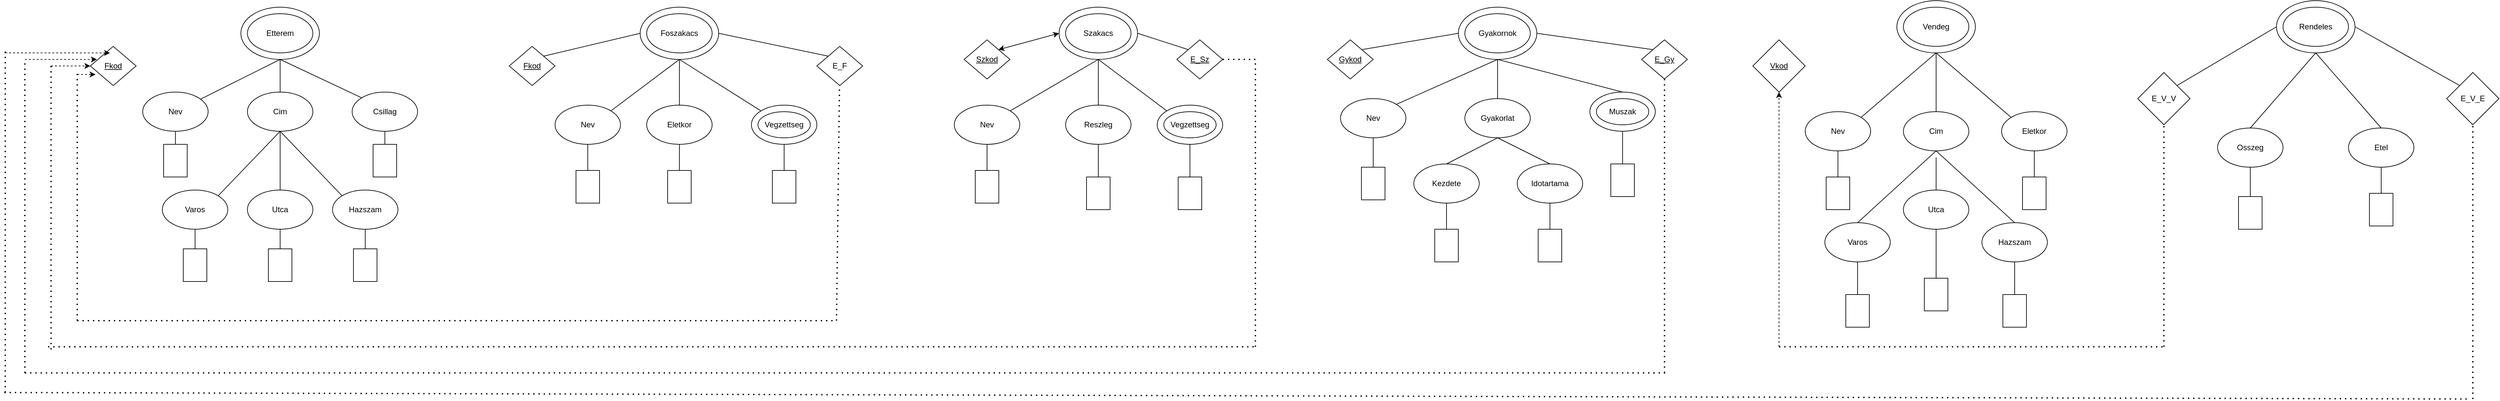 <mxfile version="24.7.8">
  <diagram name="1 oldal" id="NlqOLce3TnXccC74E9RZ">
    <mxGraphModel dx="1927" dy="665" grid="1" gridSize="10" guides="1" tooltips="1" connect="1" arrows="1" fold="1" page="1" pageScale="1" pageWidth="827" pageHeight="1169" math="0" shadow="0">
      <root>
        <mxCell id="0" />
        <mxCell id="1" parent="0" />
        <mxCell id="zIDpHbKwMKDWylaYPo86-1" value="" style="ellipse;whiteSpace=wrap;html=1;" parent="1" vertex="1">
          <mxGeometry x="330" y="120" width="120" height="80" as="geometry" />
        </mxCell>
        <mxCell id="zIDpHbKwMKDWylaYPo86-2" value="Etterem" style="ellipse;whiteSpace=wrap;html=1;" parent="1" vertex="1">
          <mxGeometry x="340" y="130" width="100" height="60" as="geometry" />
        </mxCell>
        <mxCell id="zIDpHbKwMKDWylaYPo86-3" value="Cim" style="ellipse;whiteSpace=wrap;html=1;" parent="1" vertex="1">
          <mxGeometry x="340" y="250" width="100" height="60" as="geometry" />
        </mxCell>
        <mxCell id="zIDpHbKwMKDWylaYPo86-4" value="Csillag" style="ellipse;whiteSpace=wrap;html=1;" parent="1" vertex="1">
          <mxGeometry x="500" y="250" width="100" height="60" as="geometry" />
        </mxCell>
        <mxCell id="zIDpHbKwMKDWylaYPo86-5" value="Nev" style="ellipse;whiteSpace=wrap;html=1;" parent="1" vertex="1">
          <mxGeometry x="180" y="250" width="100" height="60" as="geometry" />
        </mxCell>
        <mxCell id="zIDpHbKwMKDWylaYPo86-6" value="Varos" style="ellipse;whiteSpace=wrap;html=1;" parent="1" vertex="1">
          <mxGeometry x="210" y="400" width="100" height="60" as="geometry" />
        </mxCell>
        <mxCell id="zIDpHbKwMKDWylaYPo86-7" value="Utca" style="ellipse;whiteSpace=wrap;html=1;" parent="1" vertex="1">
          <mxGeometry x="340" y="400" width="100" height="60" as="geometry" />
        </mxCell>
        <mxCell id="zIDpHbKwMKDWylaYPo86-8" value="Hazszam" style="ellipse;whiteSpace=wrap;html=1;" parent="1" vertex="1">
          <mxGeometry x="470" y="400" width="100" height="60" as="geometry" />
        </mxCell>
        <mxCell id="zIDpHbKwMKDWylaYPo86-9" value="" style="ellipse;whiteSpace=wrap;html=1;" parent="1" vertex="1">
          <mxGeometry x="940" y="120" width="120" height="80" as="geometry" />
        </mxCell>
        <mxCell id="zIDpHbKwMKDWylaYPo86-10" value="Foszakacs" style="ellipse;whiteSpace=wrap;html=1;" parent="1" vertex="1">
          <mxGeometry x="950" y="130" width="100" height="60" as="geometry" />
        </mxCell>
        <mxCell id="zIDpHbKwMKDWylaYPo86-11" value="Vegzettseg" style="ellipse;whiteSpace=wrap;html=1;" parent="1" vertex="1">
          <mxGeometry x="1110" y="270" width="100" height="60" as="geometry" />
        </mxCell>
        <mxCell id="zIDpHbKwMKDWylaYPo86-12" value="Eletkor" style="ellipse;whiteSpace=wrap;html=1;" parent="1" vertex="1">
          <mxGeometry x="950" y="270" width="100" height="60" as="geometry" />
        </mxCell>
        <mxCell id="zIDpHbKwMKDWylaYPo86-13" value="Nev" style="ellipse;whiteSpace=wrap;html=1;" parent="1" vertex="1">
          <mxGeometry x="810" y="270" width="100" height="60" as="geometry" />
        </mxCell>
        <mxCell id="zIDpHbKwMKDWylaYPo86-14" value="Vegzettseg" style="ellipse;whiteSpace=wrap;html=1;" parent="1" vertex="1">
          <mxGeometry x="1120" y="280" width="80" height="40" as="geometry" />
        </mxCell>
        <mxCell id="zIDpHbKwMKDWylaYPo86-16" value="" style="rounded=0;whiteSpace=wrap;html=1;" parent="1" vertex="1">
          <mxGeometry x="242" y="490" width="36" height="50" as="geometry" />
        </mxCell>
        <mxCell id="zIDpHbKwMKDWylaYPo86-17" value="" style="rounded=0;whiteSpace=wrap;html=1;" parent="1" vertex="1">
          <mxGeometry x="502" y="490" width="36" height="50" as="geometry" />
        </mxCell>
        <mxCell id="zIDpHbKwMKDWylaYPo86-18" value="" style="rounded=0;whiteSpace=wrap;html=1;" parent="1" vertex="1">
          <mxGeometry x="372" y="490" width="36" height="50" as="geometry" />
        </mxCell>
        <mxCell id="zIDpHbKwMKDWylaYPo86-19" value="" style="rounded=0;whiteSpace=wrap;html=1;" parent="1" vertex="1">
          <mxGeometry x="212" y="330" width="36" height="50" as="geometry" />
        </mxCell>
        <mxCell id="zIDpHbKwMKDWylaYPo86-20" value="" style="rounded=0;whiteSpace=wrap;html=1;" parent="1" vertex="1">
          <mxGeometry x="532" y="330" width="36" height="50" as="geometry" />
        </mxCell>
        <mxCell id="zIDpHbKwMKDWylaYPo86-21" value="" style="rounded=0;whiteSpace=wrap;html=1;" parent="1" vertex="1">
          <mxGeometry x="842" y="370" width="36" height="50" as="geometry" />
        </mxCell>
        <mxCell id="zIDpHbKwMKDWylaYPo86-22" value="" style="rounded=0;whiteSpace=wrap;html=1;" parent="1" vertex="1">
          <mxGeometry x="982" y="370" width="36" height="50" as="geometry" />
        </mxCell>
        <mxCell id="zIDpHbKwMKDWylaYPo86-23" value="" style="rounded=0;whiteSpace=wrap;html=1;" parent="1" vertex="1">
          <mxGeometry x="1142" y="370" width="36" height="50" as="geometry" />
        </mxCell>
        <mxCell id="zIDpHbKwMKDWylaYPo86-24" value="Fkod" style="rhombus;whiteSpace=wrap;html=1;fontStyle=4" parent="1" vertex="1">
          <mxGeometry x="100" y="180" width="70" height="60" as="geometry" />
        </mxCell>
        <mxCell id="zIDpHbKwMKDWylaYPo86-25" value="Fkod" style="rhombus;whiteSpace=wrap;html=1;fontStyle=4" parent="1" vertex="1">
          <mxGeometry x="740" y="180" width="70" height="60" as="geometry" />
        </mxCell>
        <mxCell id="zIDpHbKwMKDWylaYPo86-26" value="E_F" style="rhombus;whiteSpace=wrap;html=1;fontStyle=0" parent="1" vertex="1">
          <mxGeometry x="1210" y="180" width="70" height="60" as="geometry" />
        </mxCell>
        <mxCell id="zIDpHbKwMKDWylaYPo86-27" value="" style="ellipse;whiteSpace=wrap;html=1;" parent="1" vertex="1">
          <mxGeometry x="1580" y="120" width="120" height="80" as="geometry" />
        </mxCell>
        <mxCell id="zIDpHbKwMKDWylaYPo86-28" value="Szakacs" style="ellipse;whiteSpace=wrap;html=1;" parent="1" vertex="1">
          <mxGeometry x="1590" y="130" width="100" height="60" as="geometry" />
        </mxCell>
        <mxCell id="zIDpHbKwMKDWylaYPo86-29" value="Nev" style="ellipse;whiteSpace=wrap;html=1;" parent="1" vertex="1">
          <mxGeometry x="1420" y="270" width="100" height="60" as="geometry" />
        </mxCell>
        <mxCell id="zIDpHbKwMKDWylaYPo86-30" value="Szkod" style="rhombus;whiteSpace=wrap;html=1;fontStyle=4" parent="1" vertex="1">
          <mxGeometry x="1435" y="170" width="70" height="60" as="geometry" />
        </mxCell>
        <mxCell id="zIDpHbKwMKDWylaYPo86-31" value="Reszleg" style="ellipse;whiteSpace=wrap;html=1;" parent="1" vertex="1">
          <mxGeometry x="1590" y="270" width="100" height="60" as="geometry" />
        </mxCell>
        <mxCell id="zIDpHbKwMKDWylaYPo86-32" value="Vegzettseg" style="ellipse;whiteSpace=wrap;html=1;" parent="1" vertex="1">
          <mxGeometry x="1730" y="270" width="100" height="60" as="geometry" />
        </mxCell>
        <mxCell id="zIDpHbKwMKDWylaYPo86-33" value="Vegzettseg" style="ellipse;whiteSpace=wrap;html=1;" parent="1" vertex="1">
          <mxGeometry x="1740" y="280" width="80" height="40" as="geometry" />
        </mxCell>
        <mxCell id="zIDpHbKwMKDWylaYPo86-34" value="E_Sz" style="rhombus;whiteSpace=wrap;html=1;fontStyle=4" parent="1" vertex="1">
          <mxGeometry x="1760" y="170" width="70" height="60" as="geometry" />
        </mxCell>
        <mxCell id="zIDpHbKwMKDWylaYPo86-35" value="" style="ellipse;whiteSpace=wrap;html=1;" parent="1" vertex="1">
          <mxGeometry x="2190" y="120" width="120" height="80" as="geometry" />
        </mxCell>
        <mxCell id="zIDpHbKwMKDWylaYPo86-36" value="Gyakornok" style="ellipse;whiteSpace=wrap;html=1;" parent="1" vertex="1">
          <mxGeometry x="2200" y="130" width="100" height="60" as="geometry" />
        </mxCell>
        <mxCell id="zIDpHbKwMKDWylaYPo86-38" value="Nev" style="ellipse;whiteSpace=wrap;html=1;" parent="1" vertex="1">
          <mxGeometry x="2010" y="260" width="100" height="60" as="geometry" />
        </mxCell>
        <mxCell id="zIDpHbKwMKDWylaYPo86-39" value="Gyakorlat" style="ellipse;whiteSpace=wrap;html=1;" parent="1" vertex="1">
          <mxGeometry x="2200" y="260" width="100" height="60" as="geometry" />
        </mxCell>
        <mxCell id="zIDpHbKwMKDWylaYPo86-40" value="Nev" style="ellipse;whiteSpace=wrap;html=1;" parent="1" vertex="1">
          <mxGeometry x="2391" y="250" width="100" height="60" as="geometry" />
        </mxCell>
        <mxCell id="zIDpHbKwMKDWylaYPo86-41" value="Gykod" style="rhombus;whiteSpace=wrap;html=1;fontStyle=4" parent="1" vertex="1">
          <mxGeometry x="1990" y="170" width="70" height="60" as="geometry" />
        </mxCell>
        <mxCell id="zIDpHbKwMKDWylaYPo86-42" value="Muszak" style="ellipse;whiteSpace=wrap;html=1;" parent="1" vertex="1">
          <mxGeometry x="2401" y="260" width="80" height="40" as="geometry" />
        </mxCell>
        <mxCell id="zIDpHbKwMKDWylaYPo86-44" value="Kezdete" style="ellipse;whiteSpace=wrap;html=1;" parent="1" vertex="1">
          <mxGeometry x="2122" y="360" width="100" height="60" as="geometry" />
        </mxCell>
        <mxCell id="zIDpHbKwMKDWylaYPo86-45" value="Idotartama" style="ellipse;whiteSpace=wrap;html=1;" parent="1" vertex="1">
          <mxGeometry x="2280" y="360" width="100" height="60" as="geometry" />
        </mxCell>
        <mxCell id="zIDpHbKwMKDWylaYPo86-46" value="" style="rounded=0;whiteSpace=wrap;html=1;" parent="1" vertex="1">
          <mxGeometry x="2423" y="360" width="36" height="50" as="geometry" />
        </mxCell>
        <mxCell id="zIDpHbKwMKDWylaYPo86-47" value="" style="rounded=0;whiteSpace=wrap;html=1;" parent="1" vertex="1">
          <mxGeometry x="2312" y="460" width="36" height="50" as="geometry" />
        </mxCell>
        <mxCell id="zIDpHbKwMKDWylaYPo86-48" value="" style="rounded=0;whiteSpace=wrap;html=1;" parent="1" vertex="1">
          <mxGeometry x="2154" y="460" width="36" height="50" as="geometry" />
        </mxCell>
        <mxCell id="zIDpHbKwMKDWylaYPo86-49" value="" style="rounded=0;whiteSpace=wrap;html=1;" parent="1" vertex="1">
          <mxGeometry x="2042" y="365" width="36" height="50" as="geometry" />
        </mxCell>
        <mxCell id="zIDpHbKwMKDWylaYPo86-50" value="" style="rounded=0;whiteSpace=wrap;html=1;" parent="1" vertex="1">
          <mxGeometry x="1762" y="380" width="36" height="50" as="geometry" />
        </mxCell>
        <mxCell id="zIDpHbKwMKDWylaYPo86-51" value="" style="rounded=0;whiteSpace=wrap;html=1;" parent="1" vertex="1">
          <mxGeometry x="1622" y="380" width="36" height="50" as="geometry" />
        </mxCell>
        <mxCell id="zIDpHbKwMKDWylaYPo86-52" value="" style="rounded=0;whiteSpace=wrap;html=1;" parent="1" vertex="1">
          <mxGeometry x="1452" y="370" width="36" height="50" as="geometry" />
        </mxCell>
        <mxCell id="zIDpHbKwMKDWylaYPo86-54" value="" style="endArrow=none;dashed=1;html=1;dashPattern=1 3;strokeWidth=2;rounded=0;" parent="1" target="zIDpHbKwMKDWylaYPo86-26" edge="1">
          <mxGeometry width="50" height="50" relative="1" as="geometry">
            <mxPoint x="1240" y="600" as="sourcePoint" />
            <mxPoint x="760" y="300" as="targetPoint" />
          </mxGeometry>
        </mxCell>
        <mxCell id="zIDpHbKwMKDWylaYPo86-55" value="" style="endArrow=none;dashed=1;html=1;dashPattern=1 3;strokeWidth=2;rounded=0;" parent="1" edge="1">
          <mxGeometry width="50" height="50" relative="1" as="geometry">
            <mxPoint x="80" y="600" as="sourcePoint" />
            <mxPoint x="1240" y="600" as="targetPoint" />
          </mxGeometry>
        </mxCell>
        <mxCell id="zIDpHbKwMKDWylaYPo86-56" value="" style="endArrow=none;dashed=1;html=1;dashPattern=1 3;strokeWidth=2;rounded=0;" parent="1" edge="1">
          <mxGeometry width="50" height="50" relative="1" as="geometry">
            <mxPoint x="80" y="600" as="sourcePoint" />
            <mxPoint x="80" y="220" as="targetPoint" />
          </mxGeometry>
        </mxCell>
        <mxCell id="zIDpHbKwMKDWylaYPo86-58" value="" style="endArrow=classic;html=1;rounded=0;dashed=1;entryX=0.114;entryY=0.717;entryDx=0;entryDy=0;entryPerimeter=0;" parent="1" target="zIDpHbKwMKDWylaYPo86-24" edge="1">
          <mxGeometry width="50" height="50" relative="1" as="geometry">
            <mxPoint x="80" y="223" as="sourcePoint" />
            <mxPoint x="680" y="260" as="targetPoint" />
          </mxGeometry>
        </mxCell>
        <mxCell id="zIDpHbKwMKDWylaYPo86-59" value="" style="endArrow=none;html=1;rounded=0;entryX=0.5;entryY=1;entryDx=0;entryDy=0;" parent="1" source="zIDpHbKwMKDWylaYPo86-5" target="zIDpHbKwMKDWylaYPo86-1" edge="1">
          <mxGeometry width="50" height="50" relative="1" as="geometry">
            <mxPoint x="710" y="350" as="sourcePoint" />
            <mxPoint x="760" y="300" as="targetPoint" />
          </mxGeometry>
        </mxCell>
        <mxCell id="zIDpHbKwMKDWylaYPo86-60" value="" style="endArrow=none;html=1;rounded=0;entryX=0.5;entryY=1;entryDx=0;entryDy=0;exitX=0;exitY=0;exitDx=0;exitDy=0;" parent="1" source="zIDpHbKwMKDWylaYPo86-4" target="zIDpHbKwMKDWylaYPo86-1" edge="1">
          <mxGeometry width="50" height="50" relative="1" as="geometry">
            <mxPoint x="710" y="350" as="sourcePoint" />
            <mxPoint x="760" y="300" as="targetPoint" />
          </mxGeometry>
        </mxCell>
        <mxCell id="zIDpHbKwMKDWylaYPo86-63" value="" style="endArrow=none;html=1;rounded=0;exitX=0.5;exitY=0;exitDx=0;exitDy=0;" parent="1" source="zIDpHbKwMKDWylaYPo86-3" edge="1">
          <mxGeometry width="50" height="50" relative="1" as="geometry">
            <mxPoint x="710" y="350" as="sourcePoint" />
            <mxPoint x="390" y="200" as="targetPoint" />
          </mxGeometry>
        </mxCell>
        <mxCell id="zIDpHbKwMKDWylaYPo86-64" value="" style="endArrow=none;html=1;rounded=0;entryX=0.5;entryY=1;entryDx=0;entryDy=0;exitX=0.5;exitY=0;exitDx=0;exitDy=0;" parent="1" source="zIDpHbKwMKDWylaYPo86-20" target="zIDpHbKwMKDWylaYPo86-4" edge="1">
          <mxGeometry width="50" height="50" relative="1" as="geometry">
            <mxPoint x="710" y="350" as="sourcePoint" />
            <mxPoint x="760" y="300" as="targetPoint" />
          </mxGeometry>
        </mxCell>
        <mxCell id="zIDpHbKwMKDWylaYPo86-65" value="" style="endArrow=none;html=1;rounded=0;entryX=0.5;entryY=1;entryDx=0;entryDy=0;exitX=0.5;exitY=0;exitDx=0;exitDy=0;" parent="1" source="zIDpHbKwMKDWylaYPo86-19" target="zIDpHbKwMKDWylaYPo86-5" edge="1">
          <mxGeometry width="50" height="50" relative="1" as="geometry">
            <mxPoint x="710" y="350" as="sourcePoint" />
            <mxPoint x="760" y="300" as="targetPoint" />
          </mxGeometry>
        </mxCell>
        <mxCell id="zIDpHbKwMKDWylaYPo86-66" value="" style="endArrow=none;html=1;rounded=0;entryX=0.5;entryY=1;entryDx=0;entryDy=0;exitX=1;exitY=0;exitDx=0;exitDy=0;" parent="1" source="zIDpHbKwMKDWylaYPo86-6" target="zIDpHbKwMKDWylaYPo86-3" edge="1">
          <mxGeometry width="50" height="50" relative="1" as="geometry">
            <mxPoint x="710" y="350" as="sourcePoint" />
            <mxPoint x="760" y="300" as="targetPoint" />
          </mxGeometry>
        </mxCell>
        <mxCell id="zIDpHbKwMKDWylaYPo86-67" value="" style="endArrow=none;html=1;rounded=0;exitX=0.5;exitY=0;exitDx=0;exitDy=0;" parent="1" source="zIDpHbKwMKDWylaYPo86-7" edge="1">
          <mxGeometry width="50" height="50" relative="1" as="geometry">
            <mxPoint x="710" y="350" as="sourcePoint" />
            <mxPoint x="390" y="310" as="targetPoint" />
          </mxGeometry>
        </mxCell>
        <mxCell id="zIDpHbKwMKDWylaYPo86-68" value="" style="endArrow=none;html=1;rounded=0;entryX=0.5;entryY=1;entryDx=0;entryDy=0;exitX=0;exitY=0;exitDx=0;exitDy=0;" parent="1" source="zIDpHbKwMKDWylaYPo86-8" target="zIDpHbKwMKDWylaYPo86-3" edge="1">
          <mxGeometry width="50" height="50" relative="1" as="geometry">
            <mxPoint x="710" y="350" as="sourcePoint" />
            <mxPoint x="760" y="300" as="targetPoint" />
          </mxGeometry>
        </mxCell>
        <mxCell id="zIDpHbKwMKDWylaYPo86-69" value="" style="endArrow=none;html=1;rounded=0;entryX=0.5;entryY=1;entryDx=0;entryDy=0;exitX=0.5;exitY=0;exitDx=0;exitDy=0;" parent="1" source="zIDpHbKwMKDWylaYPo86-16" target="zIDpHbKwMKDWylaYPo86-6" edge="1">
          <mxGeometry width="50" height="50" relative="1" as="geometry">
            <mxPoint x="710" y="350" as="sourcePoint" />
            <mxPoint x="760" y="300" as="targetPoint" />
          </mxGeometry>
        </mxCell>
        <mxCell id="zIDpHbKwMKDWylaYPo86-70" value="" style="endArrow=none;html=1;rounded=0;entryX=0.5;entryY=1;entryDx=0;entryDy=0;exitX=0.5;exitY=0;exitDx=0;exitDy=0;" parent="1" source="zIDpHbKwMKDWylaYPo86-18" target="zIDpHbKwMKDWylaYPo86-7" edge="1">
          <mxGeometry width="50" height="50" relative="1" as="geometry">
            <mxPoint x="710" y="350" as="sourcePoint" />
            <mxPoint x="760" y="300" as="targetPoint" />
          </mxGeometry>
        </mxCell>
        <mxCell id="zIDpHbKwMKDWylaYPo86-71" value="" style="endArrow=none;html=1;rounded=0;entryX=1;entryY=0.5;entryDx=0;entryDy=0;exitX=0;exitY=0;exitDx=0;exitDy=0;" parent="1" source="zIDpHbKwMKDWylaYPo86-26" target="zIDpHbKwMKDWylaYPo86-9" edge="1">
          <mxGeometry width="50" height="50" relative="1" as="geometry">
            <mxPoint x="710" y="350" as="sourcePoint" />
            <mxPoint x="760" y="300" as="targetPoint" />
          </mxGeometry>
        </mxCell>
        <mxCell id="zIDpHbKwMKDWylaYPo86-72" value="" style="endArrow=none;html=1;rounded=0;entryX=0;entryY=0.5;entryDx=0;entryDy=0;exitX=1;exitY=0;exitDx=0;exitDy=0;" parent="1" source="zIDpHbKwMKDWylaYPo86-25" target="zIDpHbKwMKDWylaYPo86-9" edge="1">
          <mxGeometry width="50" height="50" relative="1" as="geometry">
            <mxPoint x="710" y="350" as="sourcePoint" />
            <mxPoint x="760" y="300" as="targetPoint" />
          </mxGeometry>
        </mxCell>
        <mxCell id="zIDpHbKwMKDWylaYPo86-73" value="" style="endArrow=none;html=1;rounded=0;entryX=0.5;entryY=1;entryDx=0;entryDy=0;exitX=0.5;exitY=0;exitDx=0;exitDy=0;" parent="1" source="zIDpHbKwMKDWylaYPo86-17" target="zIDpHbKwMKDWylaYPo86-8" edge="1">
          <mxGeometry width="50" height="50" relative="1" as="geometry">
            <mxPoint x="710" y="350" as="sourcePoint" />
            <mxPoint x="760" y="300" as="targetPoint" />
          </mxGeometry>
        </mxCell>
        <mxCell id="zIDpHbKwMKDWylaYPo86-74" value="" style="endArrow=none;html=1;rounded=0;entryX=0.5;entryY=1;entryDx=0;entryDy=0;exitX=1;exitY=0;exitDx=0;exitDy=0;" parent="1" source="zIDpHbKwMKDWylaYPo86-13" target="zIDpHbKwMKDWylaYPo86-9" edge="1">
          <mxGeometry width="50" height="50" relative="1" as="geometry">
            <mxPoint x="710" y="350" as="sourcePoint" />
            <mxPoint x="760" y="300" as="targetPoint" />
          </mxGeometry>
        </mxCell>
        <mxCell id="zIDpHbKwMKDWylaYPo86-75" value="" style="endArrow=none;html=1;rounded=0;exitX=0;exitY=0;exitDx=0;exitDy=0;" parent="1" source="zIDpHbKwMKDWylaYPo86-11" edge="1">
          <mxGeometry width="50" height="50" relative="1" as="geometry">
            <mxPoint x="710" y="350" as="sourcePoint" />
            <mxPoint x="1000" y="200" as="targetPoint" />
          </mxGeometry>
        </mxCell>
        <mxCell id="zIDpHbKwMKDWylaYPo86-76" value="" style="endArrow=none;html=1;rounded=0;exitX=0.5;exitY=0;exitDx=0;exitDy=0;" parent="1" source="zIDpHbKwMKDWylaYPo86-12" edge="1">
          <mxGeometry width="50" height="50" relative="1" as="geometry">
            <mxPoint x="710" y="350" as="sourcePoint" />
            <mxPoint x="1000" y="200" as="targetPoint" />
          </mxGeometry>
        </mxCell>
        <mxCell id="zIDpHbKwMKDWylaYPo86-77" value="" style="endArrow=none;html=1;rounded=0;exitX=0.5;exitY=0;exitDx=0;exitDy=0;entryX=0.5;entryY=1;entryDx=0;entryDy=0;" parent="1" source="zIDpHbKwMKDWylaYPo86-21" target="zIDpHbKwMKDWylaYPo86-13" edge="1">
          <mxGeometry width="50" height="50" relative="1" as="geometry">
            <mxPoint x="710" y="350" as="sourcePoint" />
            <mxPoint x="760" y="300" as="targetPoint" />
          </mxGeometry>
        </mxCell>
        <mxCell id="zIDpHbKwMKDWylaYPo86-78" value="" style="endArrow=none;html=1;rounded=0;entryX=0.5;entryY=1;entryDx=0;entryDy=0;exitX=0.5;exitY=0;exitDx=0;exitDy=0;" parent="1" source="zIDpHbKwMKDWylaYPo86-22" target="zIDpHbKwMKDWylaYPo86-12" edge="1">
          <mxGeometry width="50" height="50" relative="1" as="geometry">
            <mxPoint x="710" y="350" as="sourcePoint" />
            <mxPoint x="760" y="300" as="targetPoint" />
          </mxGeometry>
        </mxCell>
        <mxCell id="zIDpHbKwMKDWylaYPo86-79" value="" style="endArrow=none;html=1;rounded=0;entryX=0.5;entryY=1;entryDx=0;entryDy=0;exitX=0.5;exitY=0;exitDx=0;exitDy=0;" parent="1" source="zIDpHbKwMKDWylaYPo86-23" target="zIDpHbKwMKDWylaYPo86-11" edge="1">
          <mxGeometry width="50" height="50" relative="1" as="geometry">
            <mxPoint x="710" y="350" as="sourcePoint" />
            <mxPoint x="760" y="300" as="targetPoint" />
          </mxGeometry>
        </mxCell>
        <mxCell id="zIDpHbKwMKDWylaYPo86-80" value="" style="endArrow=none;html=1;rounded=0;entryX=1;entryY=0.5;entryDx=0;entryDy=0;exitX=0;exitY=0;exitDx=0;exitDy=0;" parent="1" source="zIDpHbKwMKDWylaYPo86-34" target="zIDpHbKwMKDWylaYPo86-27" edge="1">
          <mxGeometry width="50" height="50" relative="1" as="geometry">
            <mxPoint x="1710" y="350" as="sourcePoint" />
            <mxPoint x="1760" y="300" as="targetPoint" />
          </mxGeometry>
        </mxCell>
        <mxCell id="zIDpHbKwMKDWylaYPo86-81" value="" style="endArrow=classic;startArrow=classic;html=1;rounded=0;entryX=0;entryY=0.5;entryDx=0;entryDy=0;exitX=1;exitY=0;exitDx=0;exitDy=0;" parent="1" source="zIDpHbKwMKDWylaYPo86-30" target="zIDpHbKwMKDWylaYPo86-27" edge="1">
          <mxGeometry width="50" height="50" relative="1" as="geometry">
            <mxPoint x="1710" y="350" as="sourcePoint" />
            <mxPoint x="1760" y="300" as="targetPoint" />
          </mxGeometry>
        </mxCell>
        <mxCell id="zIDpHbKwMKDWylaYPo86-82" value="" style="endArrow=none;html=1;rounded=0;entryX=0.5;entryY=1;entryDx=0;entryDy=0;exitX=0;exitY=0;exitDx=0;exitDy=0;" parent="1" source="zIDpHbKwMKDWylaYPo86-32" target="zIDpHbKwMKDWylaYPo86-27" edge="1">
          <mxGeometry width="50" height="50" relative="1" as="geometry">
            <mxPoint x="1710" y="350" as="sourcePoint" />
            <mxPoint x="1760" y="300" as="targetPoint" />
          </mxGeometry>
        </mxCell>
        <mxCell id="zIDpHbKwMKDWylaYPo86-83" value="" style="endArrow=none;html=1;rounded=0;entryX=0.5;entryY=1;entryDx=0;entryDy=0;exitX=1;exitY=0;exitDx=0;exitDy=0;" parent="1" source="zIDpHbKwMKDWylaYPo86-29" target="zIDpHbKwMKDWylaYPo86-27" edge="1">
          <mxGeometry width="50" height="50" relative="1" as="geometry">
            <mxPoint x="1710" y="350" as="sourcePoint" />
            <mxPoint x="1760" y="300" as="targetPoint" />
          </mxGeometry>
        </mxCell>
        <mxCell id="zIDpHbKwMKDWylaYPo86-84" value="" style="endArrow=none;html=1;rounded=0;exitX=0.5;exitY=0;exitDx=0;exitDy=0;" parent="1" source="zIDpHbKwMKDWylaYPo86-31" edge="1">
          <mxGeometry width="50" height="50" relative="1" as="geometry">
            <mxPoint x="1710" y="350" as="sourcePoint" />
            <mxPoint x="1640" y="200" as="targetPoint" />
          </mxGeometry>
        </mxCell>
        <mxCell id="zIDpHbKwMKDWylaYPo86-85" value="" style="endArrow=none;html=1;rounded=0;entryX=0.5;entryY=1;entryDx=0;entryDy=0;exitX=0.5;exitY=0;exitDx=0;exitDy=0;" parent="1" source="zIDpHbKwMKDWylaYPo86-52" target="zIDpHbKwMKDWylaYPo86-29" edge="1">
          <mxGeometry width="50" height="50" relative="1" as="geometry">
            <mxPoint x="1490" y="360" as="sourcePoint" />
            <mxPoint x="1560" y="300" as="targetPoint" />
          </mxGeometry>
        </mxCell>
        <mxCell id="zIDpHbKwMKDWylaYPo86-86" value="" style="endArrow=none;html=1;rounded=0;entryX=0.5;entryY=1;entryDx=0;entryDy=0;exitX=0.5;exitY=0;exitDx=0;exitDy=0;" parent="1" source="zIDpHbKwMKDWylaYPo86-51" target="zIDpHbKwMKDWylaYPo86-31" edge="1">
          <mxGeometry width="50" height="50" relative="1" as="geometry">
            <mxPoint x="1510" y="350" as="sourcePoint" />
            <mxPoint x="1560" y="300" as="targetPoint" />
          </mxGeometry>
        </mxCell>
        <mxCell id="zIDpHbKwMKDWylaYPo86-88" value="" style="endArrow=none;html=1;rounded=0;entryX=0.5;entryY=1;entryDx=0;entryDy=0;exitX=0.5;exitY=0;exitDx=0;exitDy=0;" parent="1" source="zIDpHbKwMKDWylaYPo86-50" target="zIDpHbKwMKDWylaYPo86-32" edge="1">
          <mxGeometry width="50" height="50" relative="1" as="geometry">
            <mxPoint x="1510" y="350" as="sourcePoint" />
            <mxPoint x="1560" y="300" as="targetPoint" />
          </mxGeometry>
        </mxCell>
        <mxCell id="zIDpHbKwMKDWylaYPo86-89" value="" style="endArrow=none;html=1;rounded=0;entryX=0;entryY=0.5;entryDx=0;entryDy=0;exitX=1;exitY=0;exitDx=0;exitDy=0;" parent="1" source="zIDpHbKwMKDWylaYPo86-41" target="zIDpHbKwMKDWylaYPo86-35" edge="1">
          <mxGeometry width="50" height="50" relative="1" as="geometry">
            <mxPoint x="2110" y="350" as="sourcePoint" />
            <mxPoint x="2160" y="300" as="targetPoint" />
          </mxGeometry>
        </mxCell>
        <mxCell id="zIDpHbKwMKDWylaYPo86-90" value="" style="endArrow=none;html=1;rounded=0;entryX=0.5;entryY=1;entryDx=0;entryDy=0;exitX=1;exitY=0;exitDx=0;exitDy=0;" parent="1" source="zIDpHbKwMKDWylaYPo86-38" target="zIDpHbKwMKDWylaYPo86-35" edge="1">
          <mxGeometry width="50" height="50" relative="1" as="geometry">
            <mxPoint x="2110" y="350" as="sourcePoint" />
            <mxPoint x="2160" y="300" as="targetPoint" />
          </mxGeometry>
        </mxCell>
        <mxCell id="zIDpHbKwMKDWylaYPo86-91" value="" style="endArrow=none;html=1;rounded=0;exitX=0.5;exitY=0;exitDx=0;exitDy=0;" parent="1" source="zIDpHbKwMKDWylaYPo86-39" edge="1">
          <mxGeometry width="50" height="50" relative="1" as="geometry">
            <mxPoint x="2110" y="350" as="sourcePoint" />
            <mxPoint x="2250" y="200" as="targetPoint" />
          </mxGeometry>
        </mxCell>
        <mxCell id="zIDpHbKwMKDWylaYPo86-92" value="" style="endArrow=none;html=1;rounded=0;exitX=0.5;exitY=0;exitDx=0;exitDy=0;entryX=0.5;entryY=1;entryDx=0;entryDy=0;" parent="1" source="zIDpHbKwMKDWylaYPo86-40" target="zIDpHbKwMKDWylaYPo86-35" edge="1">
          <mxGeometry width="50" height="50" relative="1" as="geometry">
            <mxPoint x="2110" y="350" as="sourcePoint" />
            <mxPoint x="2250" y="210" as="targetPoint" />
          </mxGeometry>
        </mxCell>
        <mxCell id="zIDpHbKwMKDWylaYPo86-93" value="" style="endArrow=none;html=1;rounded=0;entryX=0.5;entryY=1;entryDx=0;entryDy=0;exitX=0.5;exitY=0;exitDx=0;exitDy=0;" parent="1" source="zIDpHbKwMKDWylaYPo86-49" target="zIDpHbKwMKDWylaYPo86-38" edge="1">
          <mxGeometry width="50" height="50" relative="1" as="geometry">
            <mxPoint x="2110" y="350" as="sourcePoint" />
            <mxPoint x="2160" y="300" as="targetPoint" />
          </mxGeometry>
        </mxCell>
        <mxCell id="zIDpHbKwMKDWylaYPo86-94" value="" style="endArrow=none;html=1;rounded=0;entryX=0.5;entryY=1;entryDx=0;entryDy=0;exitX=0.5;exitY=0;exitDx=0;exitDy=0;" parent="1" source="zIDpHbKwMKDWylaYPo86-44" target="zIDpHbKwMKDWylaYPo86-39" edge="1">
          <mxGeometry width="50" height="50" relative="1" as="geometry">
            <mxPoint x="2110" y="350" as="sourcePoint" />
            <mxPoint x="2160" y="300" as="targetPoint" />
          </mxGeometry>
        </mxCell>
        <mxCell id="zIDpHbKwMKDWylaYPo86-95" value="" style="endArrow=none;html=1;rounded=0;entryX=0.5;entryY=1;entryDx=0;entryDy=0;exitX=0.5;exitY=0;exitDx=0;exitDy=0;" parent="1" source="zIDpHbKwMKDWylaYPo86-45" target="zIDpHbKwMKDWylaYPo86-39" edge="1">
          <mxGeometry width="50" height="50" relative="1" as="geometry">
            <mxPoint x="2110" y="350" as="sourcePoint" />
            <mxPoint x="2160" y="300" as="targetPoint" />
          </mxGeometry>
        </mxCell>
        <mxCell id="zIDpHbKwMKDWylaYPo86-96" value="" style="endArrow=none;html=1;rounded=0;entryX=0.5;entryY=1;entryDx=0;entryDy=0;exitX=0.5;exitY=0;exitDx=0;exitDy=0;" parent="1" source="zIDpHbKwMKDWylaYPo86-46" target="zIDpHbKwMKDWylaYPo86-40" edge="1">
          <mxGeometry width="50" height="50" relative="1" as="geometry">
            <mxPoint x="2110" y="350" as="sourcePoint" />
            <mxPoint x="2160" y="300" as="targetPoint" />
          </mxGeometry>
        </mxCell>
        <mxCell id="zIDpHbKwMKDWylaYPo86-97" value="" style="endArrow=none;html=1;rounded=0;entryX=0.5;entryY=1;entryDx=0;entryDy=0;exitX=0.5;exitY=0;exitDx=0;exitDy=0;" parent="1" source="zIDpHbKwMKDWylaYPo86-48" target="zIDpHbKwMKDWylaYPo86-44" edge="1">
          <mxGeometry width="50" height="50" relative="1" as="geometry">
            <mxPoint x="2110" y="350" as="sourcePoint" />
            <mxPoint x="2160" y="300" as="targetPoint" />
          </mxGeometry>
        </mxCell>
        <mxCell id="zIDpHbKwMKDWylaYPo86-98" value="" style="endArrow=none;html=1;rounded=0;entryX=0.5;entryY=1;entryDx=0;entryDy=0;exitX=0.5;exitY=0;exitDx=0;exitDy=0;" parent="1" source="zIDpHbKwMKDWylaYPo86-47" target="zIDpHbKwMKDWylaYPo86-45" edge="1">
          <mxGeometry width="50" height="50" relative="1" as="geometry">
            <mxPoint x="2110" y="350" as="sourcePoint" />
            <mxPoint x="2160" y="300" as="targetPoint" />
          </mxGeometry>
        </mxCell>
        <mxCell id="zIDpHbKwMKDWylaYPo86-99" value="" style="ellipse;whiteSpace=wrap;html=1;" parent="1" vertex="1">
          <mxGeometry x="2860" y="110" width="120" height="80" as="geometry" />
        </mxCell>
        <mxCell id="zIDpHbKwMKDWylaYPo86-100" value="Vendeg" style="ellipse;whiteSpace=wrap;html=1;" parent="1" vertex="1">
          <mxGeometry x="2870" y="120" width="100" height="60" as="geometry" />
        </mxCell>
        <mxCell id="zIDpHbKwMKDWylaYPo86-102" value="" style="ellipse;whiteSpace=wrap;html=1;" parent="1" vertex="1">
          <mxGeometry x="3440" y="110" width="120" height="80" as="geometry" />
        </mxCell>
        <mxCell id="zIDpHbKwMKDWylaYPo86-103" value="Rendeles" style="ellipse;whiteSpace=wrap;html=1;" parent="1" vertex="1">
          <mxGeometry x="3450" y="120" width="100" height="60" as="geometry" />
        </mxCell>
        <mxCell id="zIDpHbKwMKDWylaYPo86-104" value="&lt;u&gt;Vkod&lt;/u&gt;" style="rhombus;whiteSpace=wrap;html=1;" parent="1" vertex="1">
          <mxGeometry x="2640" y="170" width="80" height="80" as="geometry" />
        </mxCell>
        <mxCell id="MRa9hhgfjen2mHRVsmaC-1" value="Nev" style="ellipse;whiteSpace=wrap;html=1;" parent="1" vertex="1">
          <mxGeometry x="2720" y="280" width="100" height="60" as="geometry" />
        </mxCell>
        <mxCell id="MRa9hhgfjen2mHRVsmaC-2" value="Cim" style="ellipse;whiteSpace=wrap;html=1;" parent="1" vertex="1">
          <mxGeometry x="2870" y="280" width="100" height="60" as="geometry" />
        </mxCell>
        <mxCell id="MRa9hhgfjen2mHRVsmaC-3" value="Eletkor" style="ellipse;whiteSpace=wrap;html=1;" parent="1" vertex="1">
          <mxGeometry x="3020" y="280" width="100" height="60" as="geometry" />
        </mxCell>
        <mxCell id="MRa9hhgfjen2mHRVsmaC-4" value="Varos" style="ellipse;whiteSpace=wrap;html=1;" parent="1" vertex="1">
          <mxGeometry x="2750" y="450" width="100" height="60" as="geometry" />
        </mxCell>
        <mxCell id="MRa9hhgfjen2mHRVsmaC-5" value="Utca" style="ellipse;whiteSpace=wrap;html=1;" parent="1" vertex="1">
          <mxGeometry x="2870" y="400" width="100" height="60" as="geometry" />
        </mxCell>
        <mxCell id="MRa9hhgfjen2mHRVsmaC-6" value="Hazszam" style="ellipse;whiteSpace=wrap;html=1;" parent="1" vertex="1">
          <mxGeometry x="2990" y="450" width="100" height="60" as="geometry" />
        </mxCell>
        <mxCell id="MRa9hhgfjen2mHRVsmaC-7" value="" style="endArrow=none;html=1;rounded=0;entryX=0.5;entryY=1;entryDx=0;entryDy=0;exitX=0.5;exitY=0;exitDx=0;exitDy=0;" parent="1" source="MRa9hhgfjen2mHRVsmaC-4" target="MRa9hhgfjen2mHRVsmaC-2" edge="1">
          <mxGeometry width="50" height="50" relative="1" as="geometry">
            <mxPoint x="2470" y="450" as="sourcePoint" />
            <mxPoint x="2520" y="400" as="targetPoint" />
          </mxGeometry>
        </mxCell>
        <mxCell id="MRa9hhgfjen2mHRVsmaC-8" value="" style="endArrow=none;html=1;rounded=0;exitX=0.5;exitY=0;exitDx=0;exitDy=0;" parent="1" source="MRa9hhgfjen2mHRVsmaC-6" edge="1">
          <mxGeometry width="50" height="50" relative="1" as="geometry">
            <mxPoint x="2470" y="450" as="sourcePoint" />
            <mxPoint x="2920" y="340" as="targetPoint" />
          </mxGeometry>
        </mxCell>
        <mxCell id="MRa9hhgfjen2mHRVsmaC-9" value="" style="endArrow=none;html=1;rounded=0;exitX=0.5;exitY=0;exitDx=0;exitDy=0;" parent="1" source="MRa9hhgfjen2mHRVsmaC-5" edge="1">
          <mxGeometry width="50" height="50" relative="1" as="geometry">
            <mxPoint x="2470" y="450" as="sourcePoint" />
            <mxPoint x="2920" y="350" as="targetPoint" />
          </mxGeometry>
        </mxCell>
        <mxCell id="MRa9hhgfjen2mHRVsmaC-10" value="" style="endArrow=none;html=1;rounded=0;entryX=0.5;entryY=1;entryDx=0;entryDy=0;exitX=1;exitY=0;exitDx=0;exitDy=0;" parent="1" source="MRa9hhgfjen2mHRVsmaC-1" target="zIDpHbKwMKDWylaYPo86-99" edge="1">
          <mxGeometry width="50" height="50" relative="1" as="geometry">
            <mxPoint x="2470" y="450" as="sourcePoint" />
            <mxPoint x="2520" y="400" as="targetPoint" />
          </mxGeometry>
        </mxCell>
        <mxCell id="MRa9hhgfjen2mHRVsmaC-11" value="" style="endArrow=none;html=1;rounded=0;exitX=0.5;exitY=0;exitDx=0;exitDy=0;" parent="1" source="MRa9hhgfjen2mHRVsmaC-2" edge="1">
          <mxGeometry width="50" height="50" relative="1" as="geometry">
            <mxPoint x="2470" y="450" as="sourcePoint" />
            <mxPoint x="2920" y="190" as="targetPoint" />
          </mxGeometry>
        </mxCell>
        <mxCell id="MRa9hhgfjen2mHRVsmaC-12" value="" style="endArrow=none;html=1;rounded=0;exitX=0;exitY=0;exitDx=0;exitDy=0;" parent="1" source="MRa9hhgfjen2mHRVsmaC-3" edge="1">
          <mxGeometry width="50" height="50" relative="1" as="geometry">
            <mxPoint x="2470" y="450" as="sourcePoint" />
            <mxPoint x="2920" y="190" as="targetPoint" />
          </mxGeometry>
        </mxCell>
        <mxCell id="MRa9hhgfjen2mHRVsmaC-13" value="" style="rounded=0;whiteSpace=wrap;html=1;" parent="1" vertex="1">
          <mxGeometry x="2752" y="380" width="36" height="50" as="geometry" />
        </mxCell>
        <mxCell id="MRa9hhgfjen2mHRVsmaC-14" value="" style="rounded=0;whiteSpace=wrap;html=1;" parent="1" vertex="1">
          <mxGeometry x="3052" y="380" width="36" height="50" as="geometry" />
        </mxCell>
        <mxCell id="MRa9hhgfjen2mHRVsmaC-15" value="" style="rounded=0;whiteSpace=wrap;html=1;" parent="1" vertex="1">
          <mxGeometry x="2782" y="560" width="36" height="50" as="geometry" />
        </mxCell>
        <mxCell id="MRa9hhgfjen2mHRVsmaC-16" value="" style="rounded=0;whiteSpace=wrap;html=1;" parent="1" vertex="1">
          <mxGeometry x="2902" y="535" width="36" height="50" as="geometry" />
        </mxCell>
        <mxCell id="MRa9hhgfjen2mHRVsmaC-17" value="" style="rounded=0;whiteSpace=wrap;html=1;" parent="1" vertex="1">
          <mxGeometry x="3022" y="560" width="36" height="50" as="geometry" />
        </mxCell>
        <mxCell id="MRa9hhgfjen2mHRVsmaC-18" value="" style="endArrow=none;html=1;rounded=0;entryX=0.5;entryY=1;entryDx=0;entryDy=0;exitX=0.5;exitY=0;exitDx=0;exitDy=0;" parent="1" source="MRa9hhgfjen2mHRVsmaC-15" target="MRa9hhgfjen2mHRVsmaC-4" edge="1">
          <mxGeometry width="50" height="50" relative="1" as="geometry">
            <mxPoint x="2470" y="450" as="sourcePoint" />
            <mxPoint x="2520" y="400" as="targetPoint" />
          </mxGeometry>
        </mxCell>
        <mxCell id="MRa9hhgfjen2mHRVsmaC-19" value="" style="endArrow=none;html=1;rounded=0;entryX=0.5;entryY=1;entryDx=0;entryDy=0;exitX=0.5;exitY=0;exitDx=0;exitDy=0;" parent="1" source="MRa9hhgfjen2mHRVsmaC-16" target="MRa9hhgfjen2mHRVsmaC-5" edge="1">
          <mxGeometry width="50" height="50" relative="1" as="geometry">
            <mxPoint x="2470" y="450" as="sourcePoint" />
            <mxPoint x="2520" y="400" as="targetPoint" />
          </mxGeometry>
        </mxCell>
        <mxCell id="MRa9hhgfjen2mHRVsmaC-20" value="" style="endArrow=none;html=1;rounded=0;entryX=0.5;entryY=1;entryDx=0;entryDy=0;exitX=0.5;exitY=0;exitDx=0;exitDy=0;" parent="1" source="MRa9hhgfjen2mHRVsmaC-17" target="MRa9hhgfjen2mHRVsmaC-6" edge="1">
          <mxGeometry width="50" height="50" relative="1" as="geometry">
            <mxPoint x="2470" y="450" as="sourcePoint" />
            <mxPoint x="2520" y="400" as="targetPoint" />
          </mxGeometry>
        </mxCell>
        <mxCell id="MRa9hhgfjen2mHRVsmaC-21" value="" style="endArrow=none;html=1;rounded=0;entryX=0.5;entryY=1;entryDx=0;entryDy=0;exitX=0.5;exitY=0;exitDx=0;exitDy=0;" parent="1" source="MRa9hhgfjen2mHRVsmaC-13" target="MRa9hhgfjen2mHRVsmaC-1" edge="1">
          <mxGeometry width="50" height="50" relative="1" as="geometry">
            <mxPoint x="2470" y="450" as="sourcePoint" />
            <mxPoint x="2520" y="400" as="targetPoint" />
          </mxGeometry>
        </mxCell>
        <mxCell id="MRa9hhgfjen2mHRVsmaC-22" value="" style="endArrow=none;html=1;rounded=0;entryX=0.5;entryY=1;entryDx=0;entryDy=0;exitX=0.5;exitY=0;exitDx=0;exitDy=0;" parent="1" source="MRa9hhgfjen2mHRVsmaC-14" target="MRa9hhgfjen2mHRVsmaC-3" edge="1">
          <mxGeometry width="50" height="50" relative="1" as="geometry">
            <mxPoint x="2470" y="450" as="sourcePoint" />
            <mxPoint x="2520" y="400" as="targetPoint" />
          </mxGeometry>
        </mxCell>
        <mxCell id="MRa9hhgfjen2mHRVsmaC-24" value="Osszeg" style="ellipse;whiteSpace=wrap;html=1;" parent="1" vertex="1">
          <mxGeometry x="3350" y="305" width="100" height="60" as="geometry" />
        </mxCell>
        <mxCell id="MRa9hhgfjen2mHRVsmaC-25" value="Etel" style="ellipse;whiteSpace=wrap;html=1;" parent="1" vertex="1">
          <mxGeometry x="3550" y="305" width="100" height="60" as="geometry" />
        </mxCell>
        <mxCell id="MRa9hhgfjen2mHRVsmaC-26" value="" style="endArrow=none;html=1;rounded=0;entryX=0.5;entryY=1;entryDx=0;entryDy=0;exitX=0.5;exitY=0;exitDx=0;exitDy=0;" parent="1" source="MRa9hhgfjen2mHRVsmaC-24" target="zIDpHbKwMKDWylaYPo86-102" edge="1">
          <mxGeometry width="50" height="50" relative="1" as="geometry">
            <mxPoint x="2970" y="450" as="sourcePoint" />
            <mxPoint x="3020" y="400" as="targetPoint" />
          </mxGeometry>
        </mxCell>
        <mxCell id="MRa9hhgfjen2mHRVsmaC-27" value="" style="endArrow=none;html=1;rounded=0;exitX=0.5;exitY=0;exitDx=0;exitDy=0;" parent="1" source="MRa9hhgfjen2mHRVsmaC-25" edge="1">
          <mxGeometry width="50" height="50" relative="1" as="geometry">
            <mxPoint x="2970" y="450" as="sourcePoint" />
            <mxPoint x="3500" y="190" as="targetPoint" />
          </mxGeometry>
        </mxCell>
        <mxCell id="MRa9hhgfjen2mHRVsmaC-28" value="" style="endArrow=none;dashed=1;html=1;dashPattern=1 3;strokeWidth=2;rounded=0;entryX=1;entryY=0.5;entryDx=0;entryDy=0;" parent="1" target="zIDpHbKwMKDWylaYPo86-34" edge="1">
          <mxGeometry width="50" height="50" relative="1" as="geometry">
            <mxPoint x="1880" y="200" as="sourcePoint" />
            <mxPoint x="1550" y="400" as="targetPoint" />
          </mxGeometry>
        </mxCell>
        <mxCell id="MRa9hhgfjen2mHRVsmaC-29" value="" style="endArrow=none;dashed=1;html=1;dashPattern=1 3;strokeWidth=2;rounded=0;" parent="1" edge="1">
          <mxGeometry width="50" height="50" relative="1" as="geometry">
            <mxPoint x="1880" y="640" as="sourcePoint" />
            <mxPoint x="1880" y="200" as="targetPoint" />
          </mxGeometry>
        </mxCell>
        <mxCell id="MRa9hhgfjen2mHRVsmaC-30" value="" style="endArrow=none;dashed=1;html=1;dashPattern=1 3;strokeWidth=2;rounded=0;" parent="1" edge="1">
          <mxGeometry width="50" height="50" relative="1" as="geometry">
            <mxPoint x="35.385" y="640" as="sourcePoint" />
            <mxPoint x="1880" y="640" as="targetPoint" />
          </mxGeometry>
        </mxCell>
        <mxCell id="MRa9hhgfjen2mHRVsmaC-31" value="" style="endArrow=none;dashed=1;html=1;dashPattern=1 3;strokeWidth=2;rounded=0;" parent="1" edge="1">
          <mxGeometry width="50" height="50" relative="1" as="geometry">
            <mxPoint x="40" y="210" as="sourcePoint" />
            <mxPoint x="40" y="650" as="targetPoint" />
          </mxGeometry>
        </mxCell>
        <mxCell id="MRa9hhgfjen2mHRVsmaC-33" value="" style="endArrow=classic;html=1;rounded=0;entryX=0;entryY=0.5;entryDx=0;entryDy=0;dashed=1;" parent="1" target="zIDpHbKwMKDWylaYPo86-24" edge="1">
          <mxGeometry width="50" height="50" relative="1" as="geometry">
            <mxPoint x="40" y="210" as="sourcePoint" />
            <mxPoint x="90" y="450" as="targetPoint" />
          </mxGeometry>
        </mxCell>
        <mxCell id="MRa9hhgfjen2mHRVsmaC-34" value="E_Gy" style="rhombus;whiteSpace=wrap;html=1;fontStyle=4" parent="1" vertex="1">
          <mxGeometry x="2470" y="170" width="70" height="60" as="geometry" />
        </mxCell>
        <mxCell id="MRa9hhgfjen2mHRVsmaC-35" value="" style="endArrow=none;html=1;rounded=0;entryX=1;entryY=0.5;entryDx=0;entryDy=0;exitX=0;exitY=0;exitDx=0;exitDy=0;" parent="1" source="MRa9hhgfjen2mHRVsmaC-34" target="zIDpHbKwMKDWylaYPo86-35" edge="1">
          <mxGeometry width="50" height="50" relative="1" as="geometry">
            <mxPoint x="2430" y="450" as="sourcePoint" />
            <mxPoint x="2480" y="400" as="targetPoint" />
          </mxGeometry>
        </mxCell>
        <mxCell id="MRa9hhgfjen2mHRVsmaC-36" value="" style="endArrow=none;dashed=1;html=1;dashPattern=1 3;strokeWidth=2;rounded=0;entryX=0.5;entryY=1;entryDx=0;entryDy=0;" parent="1" target="MRa9hhgfjen2mHRVsmaC-34" edge="1">
          <mxGeometry width="50" height="50" relative="1" as="geometry">
            <mxPoint x="2505" y="680" as="sourcePoint" />
            <mxPoint x="2480" y="400" as="targetPoint" />
          </mxGeometry>
        </mxCell>
        <mxCell id="MRa9hhgfjen2mHRVsmaC-37" value="" style="endArrow=none;dashed=1;html=1;dashPattern=1 3;strokeWidth=2;rounded=0;" parent="1" edge="1">
          <mxGeometry width="50" height="50" relative="1" as="geometry">
            <mxPoint y="680" as="sourcePoint" />
            <mxPoint x="2510" y="680" as="targetPoint" />
          </mxGeometry>
        </mxCell>
        <mxCell id="MRa9hhgfjen2mHRVsmaC-38" value="" style="endArrow=none;dashed=1;html=1;dashPattern=1 3;strokeWidth=2;rounded=0;" parent="1" edge="1">
          <mxGeometry width="50" height="50" relative="1" as="geometry">
            <mxPoint y="680" as="sourcePoint" />
            <mxPoint y="200" as="targetPoint" />
          </mxGeometry>
        </mxCell>
        <mxCell id="MRa9hhgfjen2mHRVsmaC-39" value="" style="endArrow=classic;html=1;rounded=0;dashed=1;" parent="1" edge="1">
          <mxGeometry width="50" height="50" relative="1" as="geometry">
            <mxPoint y="200" as="sourcePoint" />
            <mxPoint x="110" y="200" as="targetPoint" />
          </mxGeometry>
        </mxCell>
        <mxCell id="MRa9hhgfjen2mHRVsmaC-40" value="" style="rounded=0;whiteSpace=wrap;html=1;" parent="1" vertex="1">
          <mxGeometry x="3382" y="410" width="36" height="50" as="geometry" />
        </mxCell>
        <mxCell id="MRa9hhgfjen2mHRVsmaC-41" value="" style="rounded=0;whiteSpace=wrap;html=1;" parent="1" vertex="1">
          <mxGeometry x="3582" y="405" width="36" height="50" as="geometry" />
        </mxCell>
        <mxCell id="MRa9hhgfjen2mHRVsmaC-42" value="" style="endArrow=none;html=1;rounded=0;entryX=0.5;entryY=1;entryDx=0;entryDy=0;exitX=0.5;exitY=0;exitDx=0;exitDy=0;" parent="1" source="MRa9hhgfjen2mHRVsmaC-40" target="MRa9hhgfjen2mHRVsmaC-24" edge="1">
          <mxGeometry width="50" height="50" relative="1" as="geometry">
            <mxPoint x="3310" y="450" as="sourcePoint" />
            <mxPoint x="3360" y="400" as="targetPoint" />
          </mxGeometry>
        </mxCell>
        <mxCell id="MRa9hhgfjen2mHRVsmaC-43" value="" style="endArrow=none;html=1;rounded=0;entryX=0.5;entryY=1;entryDx=0;entryDy=0;exitX=0.5;exitY=0;exitDx=0;exitDy=0;" parent="1" source="MRa9hhgfjen2mHRVsmaC-41" target="MRa9hhgfjen2mHRVsmaC-25" edge="1">
          <mxGeometry width="50" height="50" relative="1" as="geometry">
            <mxPoint x="3310" y="450" as="sourcePoint" />
            <mxPoint x="3360" y="400" as="targetPoint" />
          </mxGeometry>
        </mxCell>
        <mxCell id="yD12JtUKxyYHfZR8m1Ov-1" value="E_V_V" style="rhombus;whiteSpace=wrap;html=1;" vertex="1" parent="1">
          <mxGeometry x="3228" y="220" width="80" height="80" as="geometry" />
        </mxCell>
        <mxCell id="yD12JtUKxyYHfZR8m1Ov-2" value="E_V_E" style="rhombus;whiteSpace=wrap;html=1;" vertex="1" parent="1">
          <mxGeometry x="3700" y="220" width="80" height="80" as="geometry" />
        </mxCell>
        <mxCell id="yD12JtUKxyYHfZR8m1Ov-3" value="" style="endArrow=none;dashed=1;html=1;dashPattern=1 3;strokeWidth=2;rounded=0;entryX=0.5;entryY=1;entryDx=0;entryDy=0;" edge="1" parent="1" target="yD12JtUKxyYHfZR8m1Ov-1">
          <mxGeometry width="50" height="50" relative="1" as="geometry">
            <mxPoint x="3268" y="640" as="sourcePoint" />
            <mxPoint x="3540" y="350" as="targetPoint" />
          </mxGeometry>
        </mxCell>
        <mxCell id="yD12JtUKxyYHfZR8m1Ov-4" value="" style="endArrow=none;dashed=1;html=1;dashPattern=1 3;strokeWidth=2;rounded=0;" edge="1" parent="1">
          <mxGeometry width="50" height="50" relative="1" as="geometry">
            <mxPoint x="2680" y="640" as="sourcePoint" />
            <mxPoint x="3270" y="640" as="targetPoint" />
          </mxGeometry>
        </mxCell>
        <mxCell id="yD12JtUKxyYHfZR8m1Ov-5" value="" style="endArrow=classic;html=1;rounded=0;entryX=0.5;entryY=1;entryDx=0;entryDy=0;dashed=1;" edge="1" parent="1" target="zIDpHbKwMKDWylaYPo86-104">
          <mxGeometry width="50" height="50" relative="1" as="geometry">
            <mxPoint x="2680" y="640" as="sourcePoint" />
            <mxPoint x="3100" y="450" as="targetPoint" />
          </mxGeometry>
        </mxCell>
        <mxCell id="yD12JtUKxyYHfZR8m1Ov-6" value="" style="endArrow=none;dashed=1;html=1;dashPattern=1 3;strokeWidth=2;rounded=0;entryX=0.5;entryY=1;entryDx=0;entryDy=0;" edge="1" parent="1" target="yD12JtUKxyYHfZR8m1Ov-2">
          <mxGeometry width="50" height="50" relative="1" as="geometry">
            <mxPoint x="3740" y="720" as="sourcePoint" />
            <mxPoint x="3540" y="450" as="targetPoint" />
          </mxGeometry>
        </mxCell>
        <mxCell id="yD12JtUKxyYHfZR8m1Ov-7" value="" style="endArrow=none;dashed=1;html=1;dashPattern=1 3;strokeWidth=2;rounded=0;" edge="1" parent="1">
          <mxGeometry width="50" height="50" relative="1" as="geometry">
            <mxPoint x="-31.316" y="710" as="sourcePoint" />
            <mxPoint x="3735" y="720" as="targetPoint" />
          </mxGeometry>
        </mxCell>
        <mxCell id="yD12JtUKxyYHfZR8m1Ov-8" value="" style="endArrow=none;dashed=1;html=1;dashPattern=1 3;strokeWidth=2;rounded=0;" edge="1" parent="1">
          <mxGeometry width="50" height="50" relative="1" as="geometry">
            <mxPoint x="-30" y="710" as="sourcePoint" />
            <mxPoint x="-30" y="187.895" as="targetPoint" />
          </mxGeometry>
        </mxCell>
        <mxCell id="yD12JtUKxyYHfZR8m1Ov-9" value="" style="endArrow=classic;html=1;rounded=0;entryX=0.429;entryY=0.167;entryDx=0;entryDy=0;entryPerimeter=0;dashed=1;" edge="1" parent="1" target="zIDpHbKwMKDWylaYPo86-24">
          <mxGeometry width="50" height="50" relative="1" as="geometry">
            <mxPoint x="-30" y="190" as="sourcePoint" />
            <mxPoint x="-10" y="270" as="targetPoint" />
          </mxGeometry>
        </mxCell>
        <mxCell id="yD12JtUKxyYHfZR8m1Ov-10" value="" style="endArrow=none;html=1;rounded=0;entryX=0;entryY=0.5;entryDx=0;entryDy=0;exitX=1;exitY=0;exitDx=0;exitDy=0;" edge="1" parent="1" source="yD12JtUKxyYHfZR8m1Ov-1" target="zIDpHbKwMKDWylaYPo86-102">
          <mxGeometry width="50" height="50" relative="1" as="geometry">
            <mxPoint x="3280" y="450" as="sourcePoint" />
            <mxPoint x="3330" y="400" as="targetPoint" />
          </mxGeometry>
        </mxCell>
        <mxCell id="yD12JtUKxyYHfZR8m1Ov-11" value="" style="endArrow=none;html=1;rounded=0;entryX=0;entryY=0;entryDx=0;entryDy=0;exitX=1;exitY=0.5;exitDx=0;exitDy=0;" edge="1" parent="1" source="zIDpHbKwMKDWylaYPo86-102" target="yD12JtUKxyYHfZR8m1Ov-2">
          <mxGeometry width="50" height="50" relative="1" as="geometry">
            <mxPoint x="3280" y="450" as="sourcePoint" />
            <mxPoint x="3330" y="400" as="targetPoint" />
          </mxGeometry>
        </mxCell>
      </root>
    </mxGraphModel>
  </diagram>
</mxfile>
